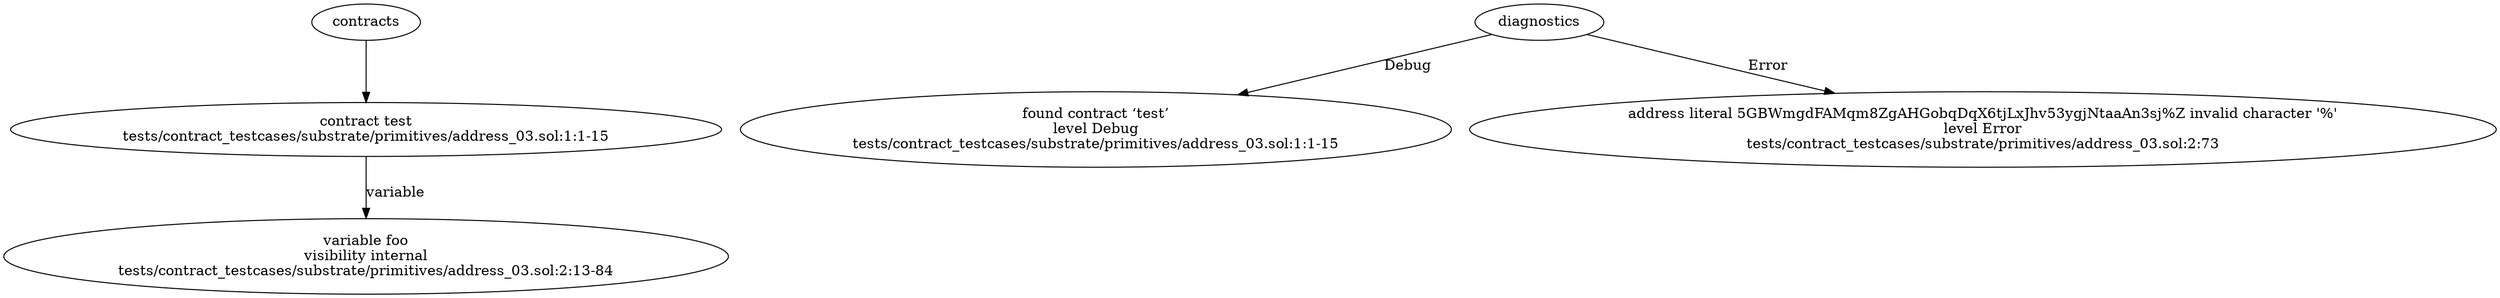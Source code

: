 strict digraph "tests/contract_testcases/substrate/primitives/address_03.sol" {
	contract [label="contract test\ntests/contract_testcases/substrate/primitives/address_03.sol:1:1-15"]
	var [label="variable foo\nvisibility internal\ntests/contract_testcases/substrate/primitives/address_03.sol:2:13-84"]
	diagnostic [label="found contract ‘test’\nlevel Debug\ntests/contract_testcases/substrate/primitives/address_03.sol:1:1-15"]
	diagnostic_6 [label="address literal 5GBWmgdFAMqm8ZgAHGobqDqX6tjLxJhv53ygjNtaaAn3sj%Z invalid character '%'\nlevel Error\ntests/contract_testcases/substrate/primitives/address_03.sol:2:73"]
	contracts -> contract
	contract -> var [label="variable"]
	diagnostics -> diagnostic [label="Debug"]
	diagnostics -> diagnostic_6 [label="Error"]
}
